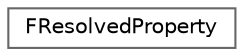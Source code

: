 digraph "Graphical Class Hierarchy"
{
 // INTERACTIVE_SVG=YES
 // LATEX_PDF_SIZE
  bgcolor="transparent";
  edge [fontname=Helvetica,fontsize=10,labelfontname=Helvetica,labelfontsize=10];
  node [fontname=Helvetica,fontsize=10,shape=box,height=0.2,width=0.4];
  rankdir="LR";
  Node0 [id="Node000000",label="FResolvedProperty",height=0.2,width=0.4,color="grey40", fillcolor="white", style="filled",URL="$d4/d1c/structFResolvedProperty.html",tooltip=" "];
}
